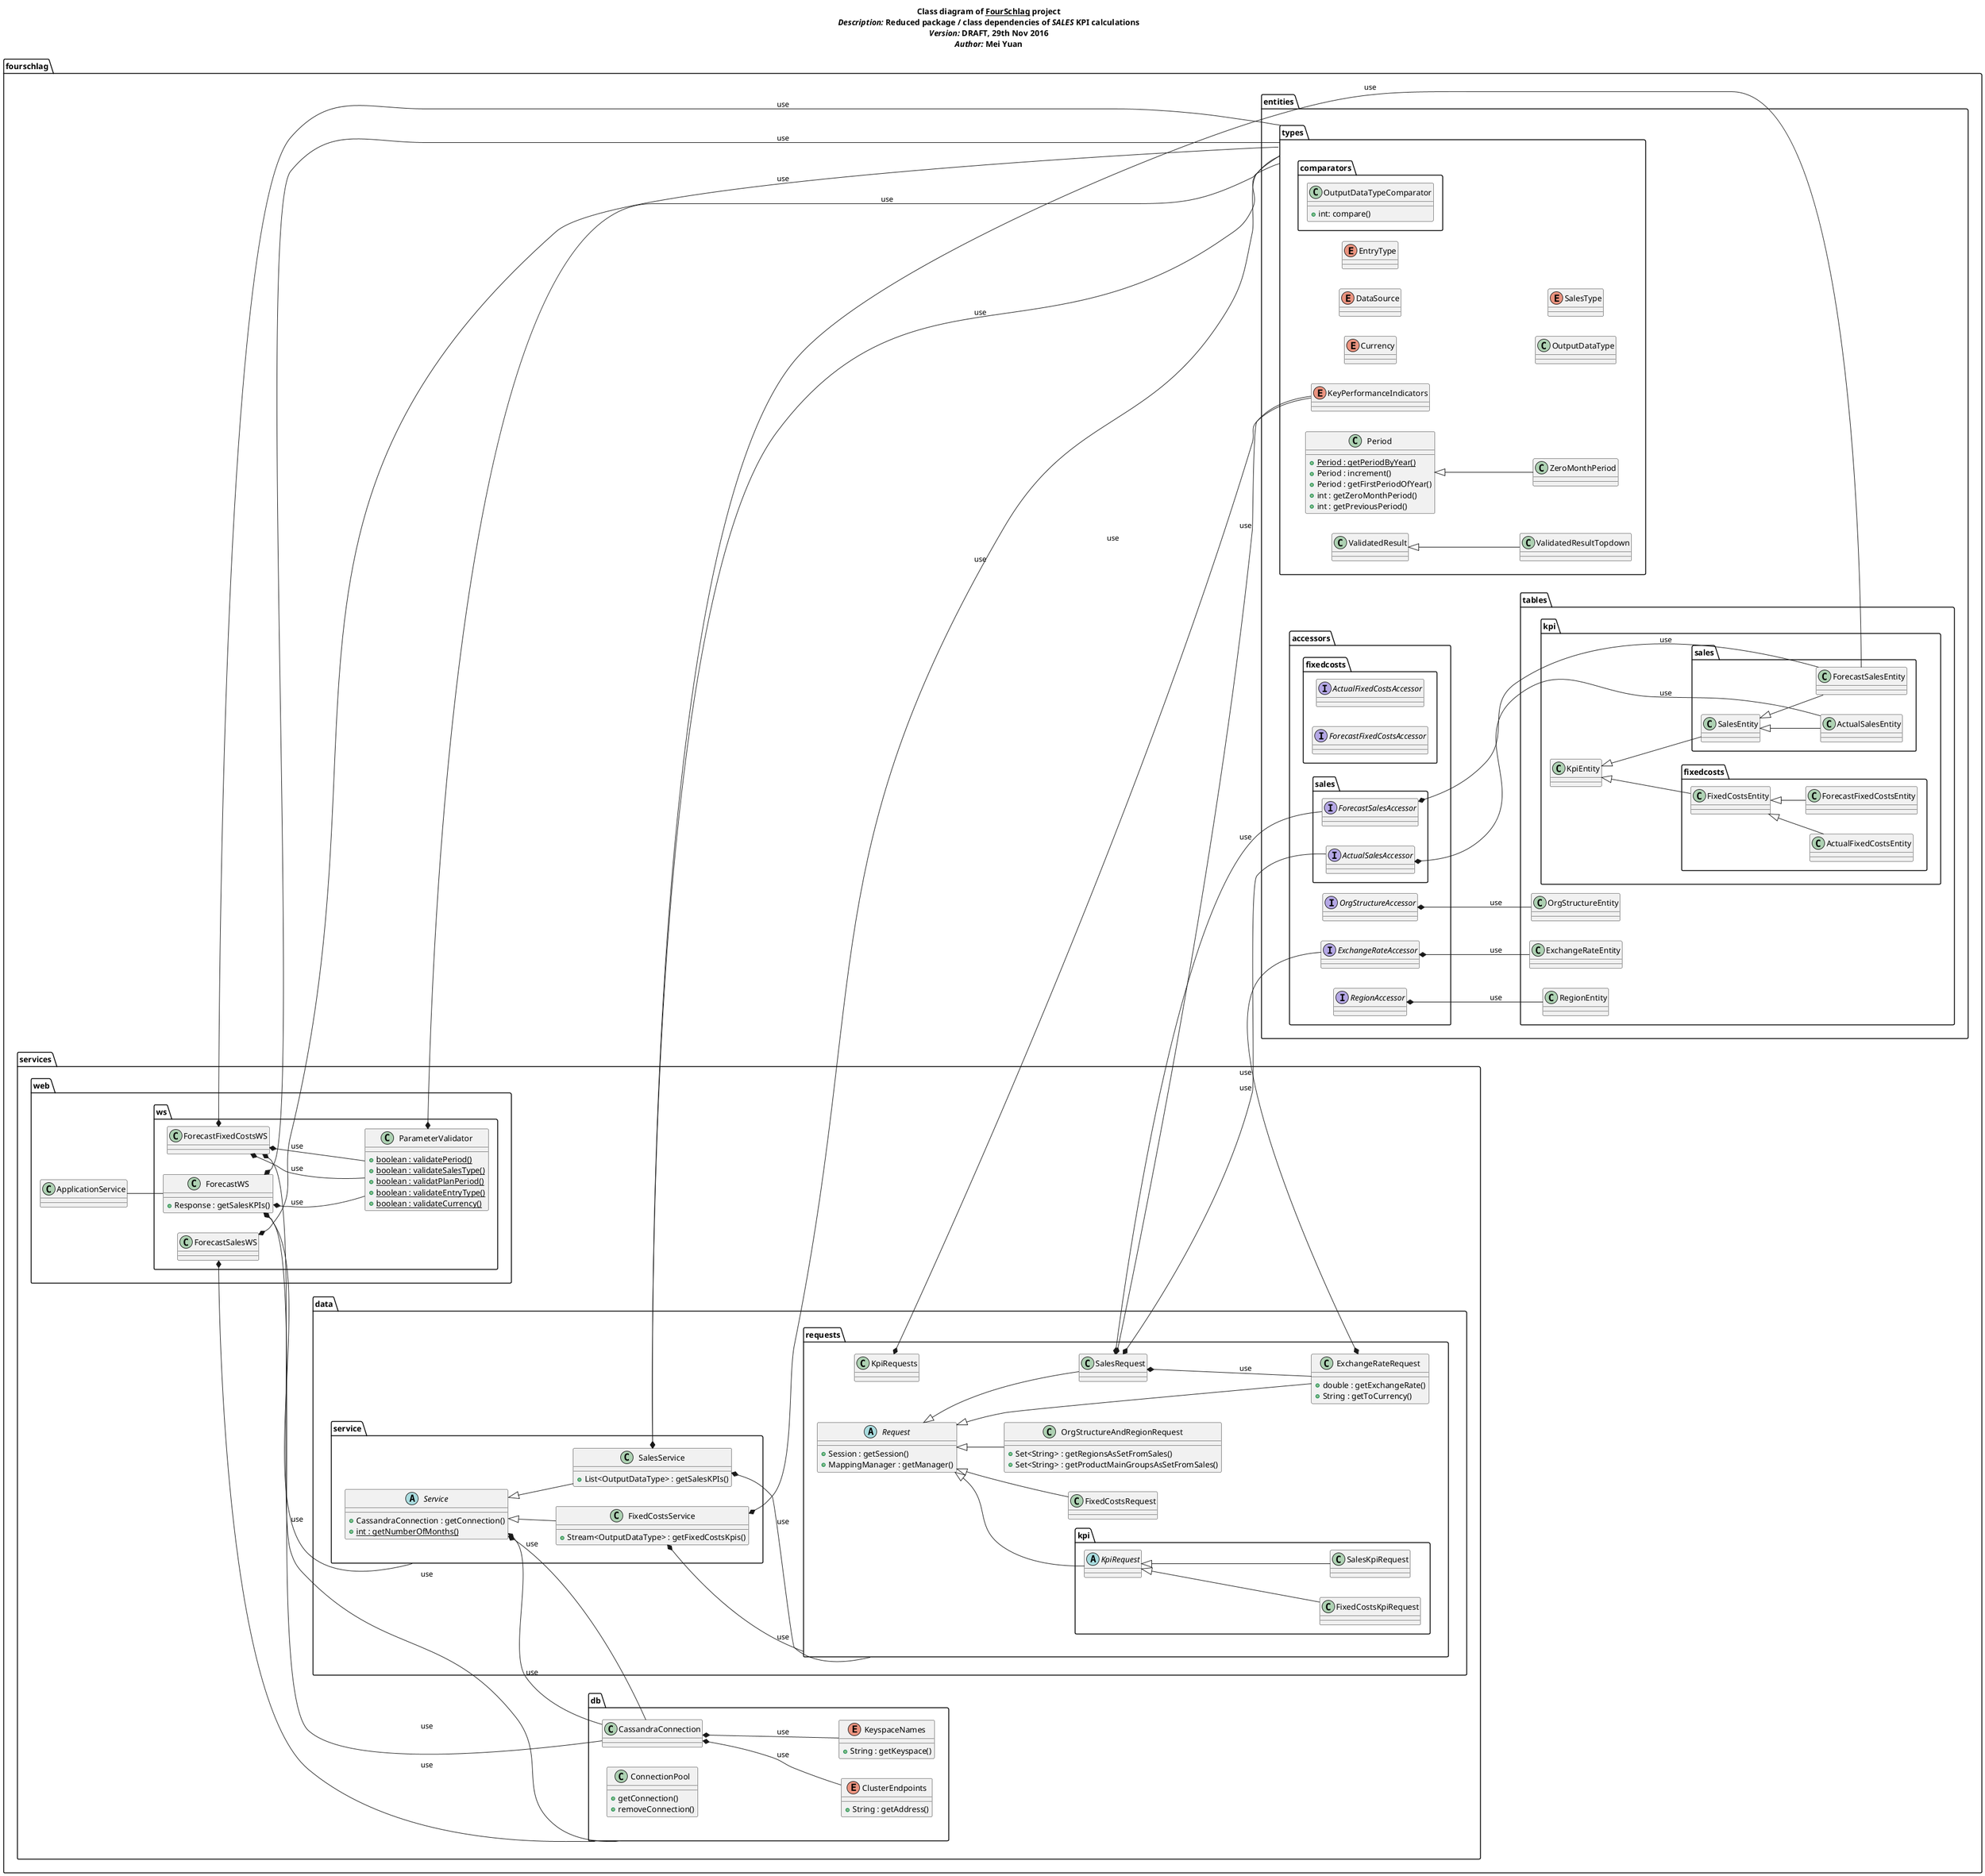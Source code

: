 @startuml
/' For available options see
http://plantuml.com/component-diagram
http://plantuml.com/class-diagram '/

title
 <b>Class diagram of <u>FourSchlag</u> project</b>
 <i>Description:</i> Reduced package / class dependencies of <i>SALES</i> KPI calculations
 <i>Version:</i> <b>DRAFT</b>, 29th Nov 2016
 <i>Author:</i> Mei Yuan
end title

left to right direction

package fourschlag {
    package fourschlag.entities {
        package fourschlag.entities.accessors {
            package fourschlag.entities.accessors.fixedcosts {
                Interface ActualFixedCostsAccessor

                Interface ForecastFixedCostsAccessor
            }

            package fourschlag.entities.accessors.sales {
                Interface ActualSalesAccessor

                Interface ForecastSalesAccessor
            }

            Interface ExchangeRateAccessor

            Interface OrgStructureAccessor

            Interface RegionAccessor
        }


        package fourschlag.entities.tables{
            package fourschlag.entities.tables.kpi {
                package fourschlag.entities.tables.kpi.fixedcosts {
                    Class ActualFixedCostsEntity

                    Class FixedCostsEntity

                    Class ForecastFixedCostsEntity

                    ' inheritances from FixedCostsEntity
                    FixedCostsEntity <|-- ActualFixedCostsEntity
                    FixedCostsEntity <|-- ForecastFixedCostsEntity
                }


            package fourschlag.entities.tables.kpi.sales{
                Class ActualSalesEntity
                Class ForecastSalesEntity
                Class SalesEntity

                ' inheritances from SalesEntity
                SalesEntity <|-- ActualSalesEntity
                SalesEntity <|-- ForecastSalesEntity

                }

                Class KpiEntity

                ' inheritances from KpiEntity
                KpiEntity <|-- FixedCostsEntity
                KpiEntity <|-- SalesEntity
            }


            Class ExchangeRateEntity

            Class OrgStructureEntity

            Class RegionEntity

        }


        package fourschlag.entities.types {
            package fourschlag.entities.types.comparators {
                Class OutputDataTypeComparator {
                    + int: compare()
                }
            }

            Enum Currency

            Enum DataSource

            Enum EntryType

            Enum KeyPerformanceIndicators

            Class OutputDataType

            Class Period {
                + {static} Period : getPeriodByYear()
                + Period : increment()
                + Period : getFirstPeriodOfYear()
                + int : getZeroMonthPeriod()
                + int : getPreviousPeriod()
            }

            Enum SalesType

            Class ValidatedResult

            Class ValidatedResultTopdown

            Class ZeroMonthPeriod

            ' inheritances from ValidatedResult
            ValidatedResult <|-- ValidatedResultTopdown

            ' inheritances from Period
            Period <|-- ZeroMonthPeriod

             ' create usages from Accessors to different Entities
                    ActualSalesAccessor *-- ActualSalesEntity : use
                    ExchangeRateAccessor *-- ExchangeRateEntity : use
                    ForecastSalesAccessor *-- ForecastSalesEntity : use
                    OrgStructureAccessor *-- OrgStructureEntity : use
                    RegionAccessor *-- RegionEntity : use

        }

    }
 package fourschlag.services {

        package fourschlag.services.data {
            package fourschlag.services.data.requests {
                package fourschlag.services.data.requests.kpi {
                    Class FixedCostsKpiRequest

                    Abstract Class KpiRequest

                    Class SalesKpiRequest

                }

                Class ExchangeRateRequest {
                    +double : getExchangeRate()
                    +String : getToCurrency()
                }

                Class FixedCostsRequest

                Class OrgStructureAndRegionRequest {
                    +Set<String> : getRegionsAsSetFromSales()
                    +Set<String> : getProductMainGroupsAsSetFromSales()
                }

                Abstract Class Request {
                    +Session : getSession()
                    +MappingManager : getManager()
                }

                Class SalesRequest

                    ' inherits for Request
                    Request <|-- KpiRequest
                    Request <|-- ExchangeRateRequest
                    Request <|-- FixedCostsRequest
                    Request <|-- OrgStructureAndRegionRequest
                    Request <|-- SalesRequest
                    KpiRequest <|-- FixedCostsKpiRequest
                    KpiRequest <|-- SalesKpiRequest


                ExchangeRateRequest *-- ExchangeRateAccessor : use
                KpiRequests *-- KeyPerformanceIndicators : use

                ' usages from SalesRequest
                SalesRequest *-- ActualSalesAccessor : use
                SalesRequest *-- ForecastSalesAccessor : use
                SalesRequest *-- ExchangeRateRequest : use
                SalesRequest *-- KeyPerformanceIndicators : use
            }

            package fourschlag.services.data.service {
                Class FixedCostsService {
                    +Stream<OutputDataType> : getFixedCostsKpis()
                }

                Class SalesService {
                    +List<OutputDataType> : getSalesKPIs()
                }

                Abstract Class Service {
                    +CassandraConnection : getConnection()
                    +{static}int : getNumberOfMonths()
                }


                  Service <|-- SalesService
                  Service <|-- FixedCostsService


                  FixedCostsService *-- fourschlag.entities.types : use
                  FixedCostsService *-- fourschlag.services.data.requests :use

                  SalesService *-- fourschlag.entities.types :use
                  SalesService *-- fourschlag.services.data.requests :use
                  SalesService *-- fourschlag.entities.tables.kpi.sales.ForecastSalesEntity : use

            }
        }

        package fourschlag.services.db {
            Class CassandraConnection

            Enum ClusterEndpoints {
                +String : getAddress()
            }

            Class ConnectionPool {
                + getConnection()
                + removeConnection()
            }

            Enum KeyspaceNames {
                +String : getKeyspace()
            }


            ' internal uses of CassandaConnection
            fourschlag.services.db.CassandraConnection *-- KeyspaceNames : use
            fourschlag.services.db.CassandraConnection *-- ClusterEndpoints : use
            fourschlag.services.data.service.Service *-- fourschlag.services.db.CassandraConnection : use

            ' open database connection
            fourschlag.services.data.service.Service *-- fourschlag.services.db.CassandraConnection : use
        }

        package fourschlag.services.web {
            package fourschlag.services.web.ws {
                Class ForecastFixedCostsWS

                Class ForecastSalesWS

                Class ForecastWS {
                    +Response : getSalesKPIs()
                }

                Class ParameterValidator{
                    +{static}boolean : validatePeriod()
                    +{static}boolean : validateSalesType()
                    +{static}boolean : validatPlanPeriod()
                    +{static}boolean : validateEntryType()
                    +{static}boolean : validateCurrency()
                }
            }


            ApplicationService -- ForecastWS

            ' WS uses SalesService to get the KPI data
            ForecastWS *-- fourschlag.entities.types :use
            ForecastWS *-- fourschlag.services.data.service : use
            ForecastWS *-- fourschlag.services.db.CassandraConnection : use
            ForecastWS *-- fourschlag.services.web.ws.ParameterValidator : use

            ForecastFixedCostsWS *-- fourschlag.entities.types : use
            ForecastFixedCostsWS *-- fourschlag.services.db : use
            ForecastFixedCostsWS *-- fourschlag.services.web.ws.ParameterValidator : use

            ForecastSalesWS *-- fourschlag.entities.types : use
            ForecastSalesWS *-- fourschlag.services.db : use
            ForecastFixedCostsWS *-- fourschlag.services.web.ws.ParameterValidator : use

            ParameterValidator *-- fourschlag.entities.types : use
        }
    }
}
@enduml